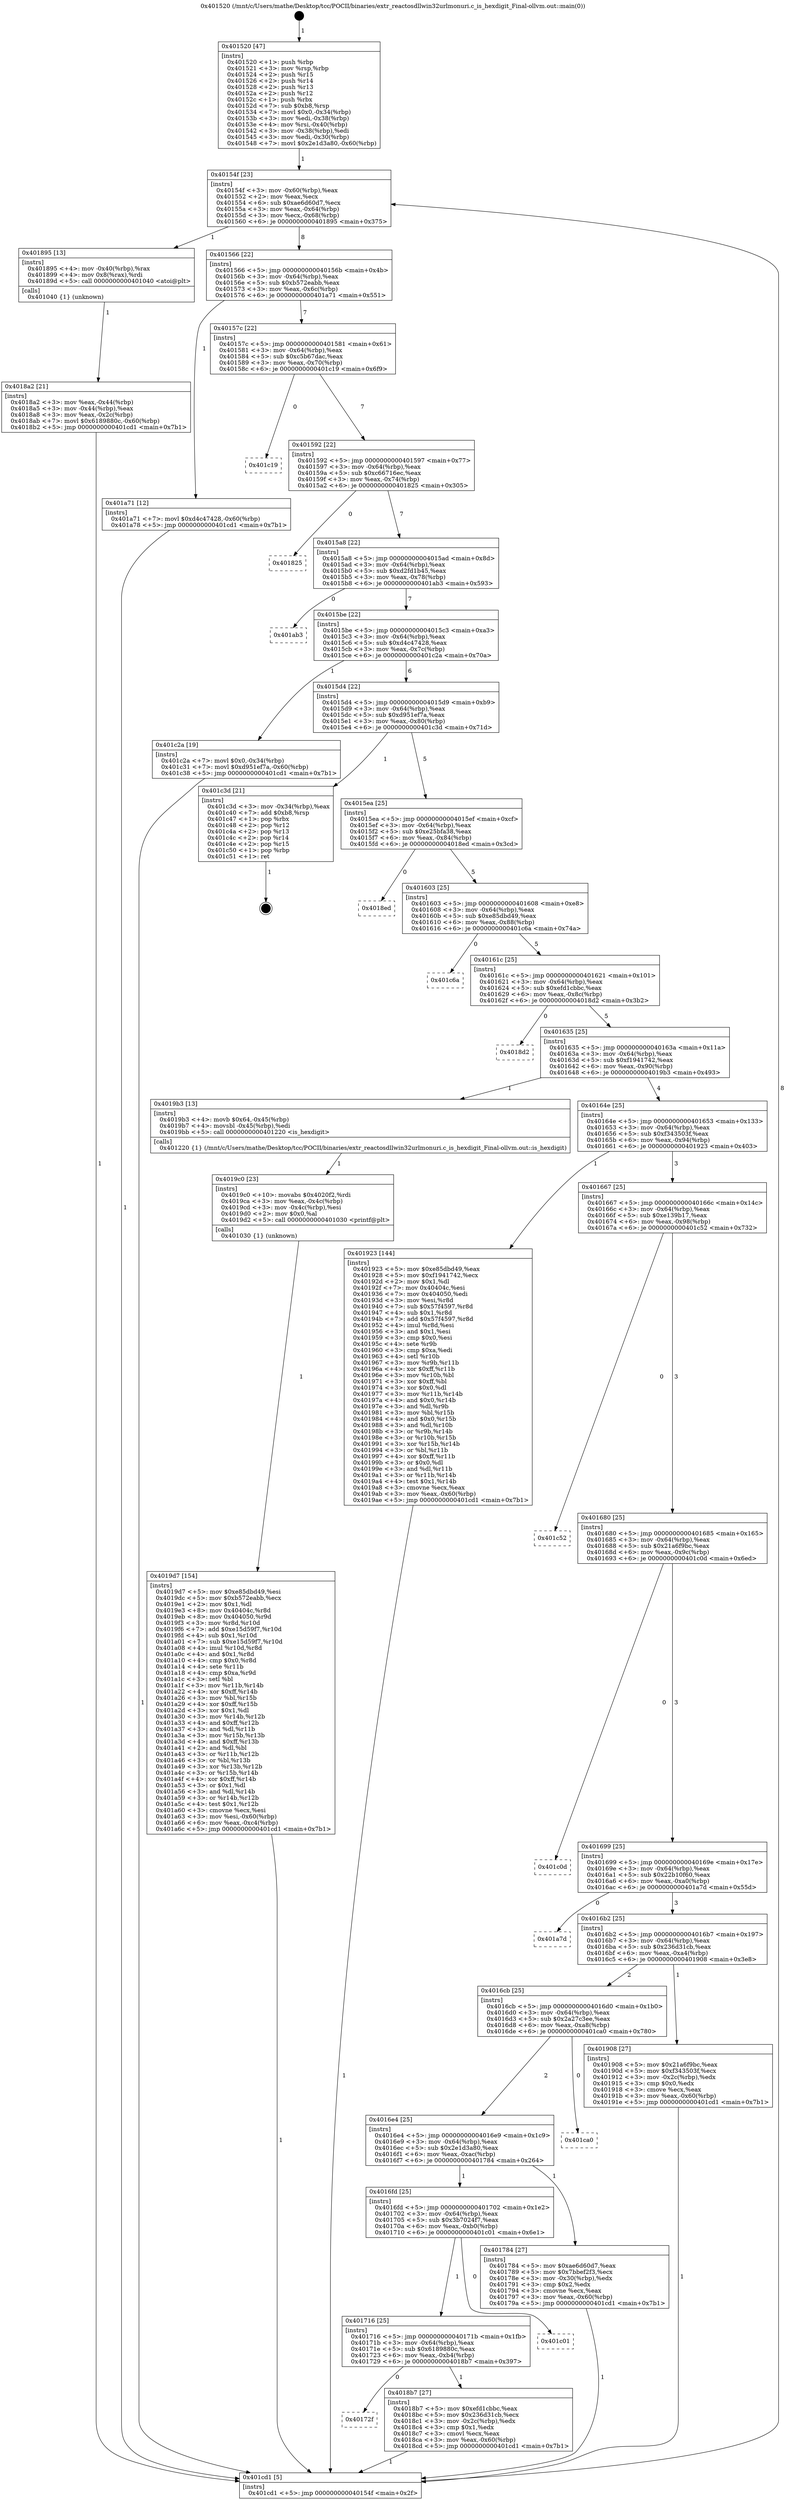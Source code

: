 digraph "0x401520" {
  label = "0x401520 (/mnt/c/Users/mathe/Desktop/tcc/POCII/binaries/extr_reactosdllwin32urlmonuri.c_is_hexdigit_Final-ollvm.out::main(0))"
  labelloc = "t"
  node[shape=record]

  Entry [label="",width=0.3,height=0.3,shape=circle,fillcolor=black,style=filled]
  "0x40154f" [label="{
     0x40154f [23]\l
     | [instrs]\l
     &nbsp;&nbsp;0x40154f \<+3\>: mov -0x60(%rbp),%eax\l
     &nbsp;&nbsp;0x401552 \<+2\>: mov %eax,%ecx\l
     &nbsp;&nbsp;0x401554 \<+6\>: sub $0xae6d60d7,%ecx\l
     &nbsp;&nbsp;0x40155a \<+3\>: mov %eax,-0x64(%rbp)\l
     &nbsp;&nbsp;0x40155d \<+3\>: mov %ecx,-0x68(%rbp)\l
     &nbsp;&nbsp;0x401560 \<+6\>: je 0000000000401895 \<main+0x375\>\l
  }"]
  "0x401895" [label="{
     0x401895 [13]\l
     | [instrs]\l
     &nbsp;&nbsp;0x401895 \<+4\>: mov -0x40(%rbp),%rax\l
     &nbsp;&nbsp;0x401899 \<+4\>: mov 0x8(%rax),%rdi\l
     &nbsp;&nbsp;0x40189d \<+5\>: call 0000000000401040 \<atoi@plt\>\l
     | [calls]\l
     &nbsp;&nbsp;0x401040 \{1\} (unknown)\l
  }"]
  "0x401566" [label="{
     0x401566 [22]\l
     | [instrs]\l
     &nbsp;&nbsp;0x401566 \<+5\>: jmp 000000000040156b \<main+0x4b\>\l
     &nbsp;&nbsp;0x40156b \<+3\>: mov -0x64(%rbp),%eax\l
     &nbsp;&nbsp;0x40156e \<+5\>: sub $0xb572eabb,%eax\l
     &nbsp;&nbsp;0x401573 \<+3\>: mov %eax,-0x6c(%rbp)\l
     &nbsp;&nbsp;0x401576 \<+6\>: je 0000000000401a71 \<main+0x551\>\l
  }"]
  Exit [label="",width=0.3,height=0.3,shape=circle,fillcolor=black,style=filled,peripheries=2]
  "0x401a71" [label="{
     0x401a71 [12]\l
     | [instrs]\l
     &nbsp;&nbsp;0x401a71 \<+7\>: movl $0xd4c47428,-0x60(%rbp)\l
     &nbsp;&nbsp;0x401a78 \<+5\>: jmp 0000000000401cd1 \<main+0x7b1\>\l
  }"]
  "0x40157c" [label="{
     0x40157c [22]\l
     | [instrs]\l
     &nbsp;&nbsp;0x40157c \<+5\>: jmp 0000000000401581 \<main+0x61\>\l
     &nbsp;&nbsp;0x401581 \<+3\>: mov -0x64(%rbp),%eax\l
     &nbsp;&nbsp;0x401584 \<+5\>: sub $0xc5b67dac,%eax\l
     &nbsp;&nbsp;0x401589 \<+3\>: mov %eax,-0x70(%rbp)\l
     &nbsp;&nbsp;0x40158c \<+6\>: je 0000000000401c19 \<main+0x6f9\>\l
  }"]
  "0x4019d7" [label="{
     0x4019d7 [154]\l
     | [instrs]\l
     &nbsp;&nbsp;0x4019d7 \<+5\>: mov $0xe85dbd49,%esi\l
     &nbsp;&nbsp;0x4019dc \<+5\>: mov $0xb572eabb,%ecx\l
     &nbsp;&nbsp;0x4019e1 \<+2\>: mov $0x1,%dl\l
     &nbsp;&nbsp;0x4019e3 \<+8\>: mov 0x40404c,%r8d\l
     &nbsp;&nbsp;0x4019eb \<+8\>: mov 0x404050,%r9d\l
     &nbsp;&nbsp;0x4019f3 \<+3\>: mov %r8d,%r10d\l
     &nbsp;&nbsp;0x4019f6 \<+7\>: add $0xe15d59f7,%r10d\l
     &nbsp;&nbsp;0x4019fd \<+4\>: sub $0x1,%r10d\l
     &nbsp;&nbsp;0x401a01 \<+7\>: sub $0xe15d59f7,%r10d\l
     &nbsp;&nbsp;0x401a08 \<+4\>: imul %r10d,%r8d\l
     &nbsp;&nbsp;0x401a0c \<+4\>: and $0x1,%r8d\l
     &nbsp;&nbsp;0x401a10 \<+4\>: cmp $0x0,%r8d\l
     &nbsp;&nbsp;0x401a14 \<+4\>: sete %r11b\l
     &nbsp;&nbsp;0x401a18 \<+4\>: cmp $0xa,%r9d\l
     &nbsp;&nbsp;0x401a1c \<+3\>: setl %bl\l
     &nbsp;&nbsp;0x401a1f \<+3\>: mov %r11b,%r14b\l
     &nbsp;&nbsp;0x401a22 \<+4\>: xor $0xff,%r14b\l
     &nbsp;&nbsp;0x401a26 \<+3\>: mov %bl,%r15b\l
     &nbsp;&nbsp;0x401a29 \<+4\>: xor $0xff,%r15b\l
     &nbsp;&nbsp;0x401a2d \<+3\>: xor $0x1,%dl\l
     &nbsp;&nbsp;0x401a30 \<+3\>: mov %r14b,%r12b\l
     &nbsp;&nbsp;0x401a33 \<+4\>: and $0xff,%r12b\l
     &nbsp;&nbsp;0x401a37 \<+3\>: and %dl,%r11b\l
     &nbsp;&nbsp;0x401a3a \<+3\>: mov %r15b,%r13b\l
     &nbsp;&nbsp;0x401a3d \<+4\>: and $0xff,%r13b\l
     &nbsp;&nbsp;0x401a41 \<+2\>: and %dl,%bl\l
     &nbsp;&nbsp;0x401a43 \<+3\>: or %r11b,%r12b\l
     &nbsp;&nbsp;0x401a46 \<+3\>: or %bl,%r13b\l
     &nbsp;&nbsp;0x401a49 \<+3\>: xor %r13b,%r12b\l
     &nbsp;&nbsp;0x401a4c \<+3\>: or %r15b,%r14b\l
     &nbsp;&nbsp;0x401a4f \<+4\>: xor $0xff,%r14b\l
     &nbsp;&nbsp;0x401a53 \<+3\>: or $0x1,%dl\l
     &nbsp;&nbsp;0x401a56 \<+3\>: and %dl,%r14b\l
     &nbsp;&nbsp;0x401a59 \<+3\>: or %r14b,%r12b\l
     &nbsp;&nbsp;0x401a5c \<+4\>: test $0x1,%r12b\l
     &nbsp;&nbsp;0x401a60 \<+3\>: cmovne %ecx,%esi\l
     &nbsp;&nbsp;0x401a63 \<+3\>: mov %esi,-0x60(%rbp)\l
     &nbsp;&nbsp;0x401a66 \<+6\>: mov %eax,-0xc4(%rbp)\l
     &nbsp;&nbsp;0x401a6c \<+5\>: jmp 0000000000401cd1 \<main+0x7b1\>\l
  }"]
  "0x401c19" [label="{
     0x401c19\l
  }", style=dashed]
  "0x401592" [label="{
     0x401592 [22]\l
     | [instrs]\l
     &nbsp;&nbsp;0x401592 \<+5\>: jmp 0000000000401597 \<main+0x77\>\l
     &nbsp;&nbsp;0x401597 \<+3\>: mov -0x64(%rbp),%eax\l
     &nbsp;&nbsp;0x40159a \<+5\>: sub $0xc66716ec,%eax\l
     &nbsp;&nbsp;0x40159f \<+3\>: mov %eax,-0x74(%rbp)\l
     &nbsp;&nbsp;0x4015a2 \<+6\>: je 0000000000401825 \<main+0x305\>\l
  }"]
  "0x4019c0" [label="{
     0x4019c0 [23]\l
     | [instrs]\l
     &nbsp;&nbsp;0x4019c0 \<+10\>: movabs $0x4020f2,%rdi\l
     &nbsp;&nbsp;0x4019ca \<+3\>: mov %eax,-0x4c(%rbp)\l
     &nbsp;&nbsp;0x4019cd \<+3\>: mov -0x4c(%rbp),%esi\l
     &nbsp;&nbsp;0x4019d0 \<+2\>: mov $0x0,%al\l
     &nbsp;&nbsp;0x4019d2 \<+5\>: call 0000000000401030 \<printf@plt\>\l
     | [calls]\l
     &nbsp;&nbsp;0x401030 \{1\} (unknown)\l
  }"]
  "0x401825" [label="{
     0x401825\l
  }", style=dashed]
  "0x4015a8" [label="{
     0x4015a8 [22]\l
     | [instrs]\l
     &nbsp;&nbsp;0x4015a8 \<+5\>: jmp 00000000004015ad \<main+0x8d\>\l
     &nbsp;&nbsp;0x4015ad \<+3\>: mov -0x64(%rbp),%eax\l
     &nbsp;&nbsp;0x4015b0 \<+5\>: sub $0xd2fd1b45,%eax\l
     &nbsp;&nbsp;0x4015b5 \<+3\>: mov %eax,-0x78(%rbp)\l
     &nbsp;&nbsp;0x4015b8 \<+6\>: je 0000000000401ab3 \<main+0x593\>\l
  }"]
  "0x40172f" [label="{
     0x40172f\l
  }", style=dashed]
  "0x401ab3" [label="{
     0x401ab3\l
  }", style=dashed]
  "0x4015be" [label="{
     0x4015be [22]\l
     | [instrs]\l
     &nbsp;&nbsp;0x4015be \<+5\>: jmp 00000000004015c3 \<main+0xa3\>\l
     &nbsp;&nbsp;0x4015c3 \<+3\>: mov -0x64(%rbp),%eax\l
     &nbsp;&nbsp;0x4015c6 \<+5\>: sub $0xd4c47428,%eax\l
     &nbsp;&nbsp;0x4015cb \<+3\>: mov %eax,-0x7c(%rbp)\l
     &nbsp;&nbsp;0x4015ce \<+6\>: je 0000000000401c2a \<main+0x70a\>\l
  }"]
  "0x4018b7" [label="{
     0x4018b7 [27]\l
     | [instrs]\l
     &nbsp;&nbsp;0x4018b7 \<+5\>: mov $0xefd1cbbc,%eax\l
     &nbsp;&nbsp;0x4018bc \<+5\>: mov $0x236d31cb,%ecx\l
     &nbsp;&nbsp;0x4018c1 \<+3\>: mov -0x2c(%rbp),%edx\l
     &nbsp;&nbsp;0x4018c4 \<+3\>: cmp $0x1,%edx\l
     &nbsp;&nbsp;0x4018c7 \<+3\>: cmovl %ecx,%eax\l
     &nbsp;&nbsp;0x4018ca \<+3\>: mov %eax,-0x60(%rbp)\l
     &nbsp;&nbsp;0x4018cd \<+5\>: jmp 0000000000401cd1 \<main+0x7b1\>\l
  }"]
  "0x401c2a" [label="{
     0x401c2a [19]\l
     | [instrs]\l
     &nbsp;&nbsp;0x401c2a \<+7\>: movl $0x0,-0x34(%rbp)\l
     &nbsp;&nbsp;0x401c31 \<+7\>: movl $0xd951ef7a,-0x60(%rbp)\l
     &nbsp;&nbsp;0x401c38 \<+5\>: jmp 0000000000401cd1 \<main+0x7b1\>\l
  }"]
  "0x4015d4" [label="{
     0x4015d4 [22]\l
     | [instrs]\l
     &nbsp;&nbsp;0x4015d4 \<+5\>: jmp 00000000004015d9 \<main+0xb9\>\l
     &nbsp;&nbsp;0x4015d9 \<+3\>: mov -0x64(%rbp),%eax\l
     &nbsp;&nbsp;0x4015dc \<+5\>: sub $0xd951ef7a,%eax\l
     &nbsp;&nbsp;0x4015e1 \<+3\>: mov %eax,-0x80(%rbp)\l
     &nbsp;&nbsp;0x4015e4 \<+6\>: je 0000000000401c3d \<main+0x71d\>\l
  }"]
  "0x401716" [label="{
     0x401716 [25]\l
     | [instrs]\l
     &nbsp;&nbsp;0x401716 \<+5\>: jmp 000000000040171b \<main+0x1fb\>\l
     &nbsp;&nbsp;0x40171b \<+3\>: mov -0x64(%rbp),%eax\l
     &nbsp;&nbsp;0x40171e \<+5\>: sub $0x6189880c,%eax\l
     &nbsp;&nbsp;0x401723 \<+6\>: mov %eax,-0xb4(%rbp)\l
     &nbsp;&nbsp;0x401729 \<+6\>: je 00000000004018b7 \<main+0x397\>\l
  }"]
  "0x401c3d" [label="{
     0x401c3d [21]\l
     | [instrs]\l
     &nbsp;&nbsp;0x401c3d \<+3\>: mov -0x34(%rbp),%eax\l
     &nbsp;&nbsp;0x401c40 \<+7\>: add $0xb8,%rsp\l
     &nbsp;&nbsp;0x401c47 \<+1\>: pop %rbx\l
     &nbsp;&nbsp;0x401c48 \<+2\>: pop %r12\l
     &nbsp;&nbsp;0x401c4a \<+2\>: pop %r13\l
     &nbsp;&nbsp;0x401c4c \<+2\>: pop %r14\l
     &nbsp;&nbsp;0x401c4e \<+2\>: pop %r15\l
     &nbsp;&nbsp;0x401c50 \<+1\>: pop %rbp\l
     &nbsp;&nbsp;0x401c51 \<+1\>: ret\l
  }"]
  "0x4015ea" [label="{
     0x4015ea [25]\l
     | [instrs]\l
     &nbsp;&nbsp;0x4015ea \<+5\>: jmp 00000000004015ef \<main+0xcf\>\l
     &nbsp;&nbsp;0x4015ef \<+3\>: mov -0x64(%rbp),%eax\l
     &nbsp;&nbsp;0x4015f2 \<+5\>: sub $0xe25bfa38,%eax\l
     &nbsp;&nbsp;0x4015f7 \<+6\>: mov %eax,-0x84(%rbp)\l
     &nbsp;&nbsp;0x4015fd \<+6\>: je 00000000004018ed \<main+0x3cd\>\l
  }"]
  "0x401c01" [label="{
     0x401c01\l
  }", style=dashed]
  "0x4018ed" [label="{
     0x4018ed\l
  }", style=dashed]
  "0x401603" [label="{
     0x401603 [25]\l
     | [instrs]\l
     &nbsp;&nbsp;0x401603 \<+5\>: jmp 0000000000401608 \<main+0xe8\>\l
     &nbsp;&nbsp;0x401608 \<+3\>: mov -0x64(%rbp),%eax\l
     &nbsp;&nbsp;0x40160b \<+5\>: sub $0xe85dbd49,%eax\l
     &nbsp;&nbsp;0x401610 \<+6\>: mov %eax,-0x88(%rbp)\l
     &nbsp;&nbsp;0x401616 \<+6\>: je 0000000000401c6a \<main+0x74a\>\l
  }"]
  "0x4018a2" [label="{
     0x4018a2 [21]\l
     | [instrs]\l
     &nbsp;&nbsp;0x4018a2 \<+3\>: mov %eax,-0x44(%rbp)\l
     &nbsp;&nbsp;0x4018a5 \<+3\>: mov -0x44(%rbp),%eax\l
     &nbsp;&nbsp;0x4018a8 \<+3\>: mov %eax,-0x2c(%rbp)\l
     &nbsp;&nbsp;0x4018ab \<+7\>: movl $0x6189880c,-0x60(%rbp)\l
     &nbsp;&nbsp;0x4018b2 \<+5\>: jmp 0000000000401cd1 \<main+0x7b1\>\l
  }"]
  "0x401c6a" [label="{
     0x401c6a\l
  }", style=dashed]
  "0x40161c" [label="{
     0x40161c [25]\l
     | [instrs]\l
     &nbsp;&nbsp;0x40161c \<+5\>: jmp 0000000000401621 \<main+0x101\>\l
     &nbsp;&nbsp;0x401621 \<+3\>: mov -0x64(%rbp),%eax\l
     &nbsp;&nbsp;0x401624 \<+5\>: sub $0xefd1cbbc,%eax\l
     &nbsp;&nbsp;0x401629 \<+6\>: mov %eax,-0x8c(%rbp)\l
     &nbsp;&nbsp;0x40162f \<+6\>: je 00000000004018d2 \<main+0x3b2\>\l
  }"]
  "0x401520" [label="{
     0x401520 [47]\l
     | [instrs]\l
     &nbsp;&nbsp;0x401520 \<+1\>: push %rbp\l
     &nbsp;&nbsp;0x401521 \<+3\>: mov %rsp,%rbp\l
     &nbsp;&nbsp;0x401524 \<+2\>: push %r15\l
     &nbsp;&nbsp;0x401526 \<+2\>: push %r14\l
     &nbsp;&nbsp;0x401528 \<+2\>: push %r13\l
     &nbsp;&nbsp;0x40152a \<+2\>: push %r12\l
     &nbsp;&nbsp;0x40152c \<+1\>: push %rbx\l
     &nbsp;&nbsp;0x40152d \<+7\>: sub $0xb8,%rsp\l
     &nbsp;&nbsp;0x401534 \<+7\>: movl $0x0,-0x34(%rbp)\l
     &nbsp;&nbsp;0x40153b \<+3\>: mov %edi,-0x38(%rbp)\l
     &nbsp;&nbsp;0x40153e \<+4\>: mov %rsi,-0x40(%rbp)\l
     &nbsp;&nbsp;0x401542 \<+3\>: mov -0x38(%rbp),%edi\l
     &nbsp;&nbsp;0x401545 \<+3\>: mov %edi,-0x30(%rbp)\l
     &nbsp;&nbsp;0x401548 \<+7\>: movl $0x2e1d3a80,-0x60(%rbp)\l
  }"]
  "0x4018d2" [label="{
     0x4018d2\l
  }", style=dashed]
  "0x401635" [label="{
     0x401635 [25]\l
     | [instrs]\l
     &nbsp;&nbsp;0x401635 \<+5\>: jmp 000000000040163a \<main+0x11a\>\l
     &nbsp;&nbsp;0x40163a \<+3\>: mov -0x64(%rbp),%eax\l
     &nbsp;&nbsp;0x40163d \<+5\>: sub $0xf1941742,%eax\l
     &nbsp;&nbsp;0x401642 \<+6\>: mov %eax,-0x90(%rbp)\l
     &nbsp;&nbsp;0x401648 \<+6\>: je 00000000004019b3 \<main+0x493\>\l
  }"]
  "0x401cd1" [label="{
     0x401cd1 [5]\l
     | [instrs]\l
     &nbsp;&nbsp;0x401cd1 \<+5\>: jmp 000000000040154f \<main+0x2f\>\l
  }"]
  "0x4019b3" [label="{
     0x4019b3 [13]\l
     | [instrs]\l
     &nbsp;&nbsp;0x4019b3 \<+4\>: movb $0x64,-0x45(%rbp)\l
     &nbsp;&nbsp;0x4019b7 \<+4\>: movsbl -0x45(%rbp),%edi\l
     &nbsp;&nbsp;0x4019bb \<+5\>: call 0000000000401220 \<is_hexdigit\>\l
     | [calls]\l
     &nbsp;&nbsp;0x401220 \{1\} (/mnt/c/Users/mathe/Desktop/tcc/POCII/binaries/extr_reactosdllwin32urlmonuri.c_is_hexdigit_Final-ollvm.out::is_hexdigit)\l
  }"]
  "0x40164e" [label="{
     0x40164e [25]\l
     | [instrs]\l
     &nbsp;&nbsp;0x40164e \<+5\>: jmp 0000000000401653 \<main+0x133\>\l
     &nbsp;&nbsp;0x401653 \<+3\>: mov -0x64(%rbp),%eax\l
     &nbsp;&nbsp;0x401656 \<+5\>: sub $0xf343503f,%eax\l
     &nbsp;&nbsp;0x40165b \<+6\>: mov %eax,-0x94(%rbp)\l
     &nbsp;&nbsp;0x401661 \<+6\>: je 0000000000401923 \<main+0x403\>\l
  }"]
  "0x4016fd" [label="{
     0x4016fd [25]\l
     | [instrs]\l
     &nbsp;&nbsp;0x4016fd \<+5\>: jmp 0000000000401702 \<main+0x1e2\>\l
     &nbsp;&nbsp;0x401702 \<+3\>: mov -0x64(%rbp),%eax\l
     &nbsp;&nbsp;0x401705 \<+5\>: sub $0x3b7024f7,%eax\l
     &nbsp;&nbsp;0x40170a \<+6\>: mov %eax,-0xb0(%rbp)\l
     &nbsp;&nbsp;0x401710 \<+6\>: je 0000000000401c01 \<main+0x6e1\>\l
  }"]
  "0x401923" [label="{
     0x401923 [144]\l
     | [instrs]\l
     &nbsp;&nbsp;0x401923 \<+5\>: mov $0xe85dbd49,%eax\l
     &nbsp;&nbsp;0x401928 \<+5\>: mov $0xf1941742,%ecx\l
     &nbsp;&nbsp;0x40192d \<+2\>: mov $0x1,%dl\l
     &nbsp;&nbsp;0x40192f \<+7\>: mov 0x40404c,%esi\l
     &nbsp;&nbsp;0x401936 \<+7\>: mov 0x404050,%edi\l
     &nbsp;&nbsp;0x40193d \<+3\>: mov %esi,%r8d\l
     &nbsp;&nbsp;0x401940 \<+7\>: sub $0x57f4597,%r8d\l
     &nbsp;&nbsp;0x401947 \<+4\>: sub $0x1,%r8d\l
     &nbsp;&nbsp;0x40194b \<+7\>: add $0x57f4597,%r8d\l
     &nbsp;&nbsp;0x401952 \<+4\>: imul %r8d,%esi\l
     &nbsp;&nbsp;0x401956 \<+3\>: and $0x1,%esi\l
     &nbsp;&nbsp;0x401959 \<+3\>: cmp $0x0,%esi\l
     &nbsp;&nbsp;0x40195c \<+4\>: sete %r9b\l
     &nbsp;&nbsp;0x401960 \<+3\>: cmp $0xa,%edi\l
     &nbsp;&nbsp;0x401963 \<+4\>: setl %r10b\l
     &nbsp;&nbsp;0x401967 \<+3\>: mov %r9b,%r11b\l
     &nbsp;&nbsp;0x40196a \<+4\>: xor $0xff,%r11b\l
     &nbsp;&nbsp;0x40196e \<+3\>: mov %r10b,%bl\l
     &nbsp;&nbsp;0x401971 \<+3\>: xor $0xff,%bl\l
     &nbsp;&nbsp;0x401974 \<+3\>: xor $0x0,%dl\l
     &nbsp;&nbsp;0x401977 \<+3\>: mov %r11b,%r14b\l
     &nbsp;&nbsp;0x40197a \<+4\>: and $0x0,%r14b\l
     &nbsp;&nbsp;0x40197e \<+3\>: and %dl,%r9b\l
     &nbsp;&nbsp;0x401981 \<+3\>: mov %bl,%r15b\l
     &nbsp;&nbsp;0x401984 \<+4\>: and $0x0,%r15b\l
     &nbsp;&nbsp;0x401988 \<+3\>: and %dl,%r10b\l
     &nbsp;&nbsp;0x40198b \<+3\>: or %r9b,%r14b\l
     &nbsp;&nbsp;0x40198e \<+3\>: or %r10b,%r15b\l
     &nbsp;&nbsp;0x401991 \<+3\>: xor %r15b,%r14b\l
     &nbsp;&nbsp;0x401994 \<+3\>: or %bl,%r11b\l
     &nbsp;&nbsp;0x401997 \<+4\>: xor $0xff,%r11b\l
     &nbsp;&nbsp;0x40199b \<+3\>: or $0x0,%dl\l
     &nbsp;&nbsp;0x40199e \<+3\>: and %dl,%r11b\l
     &nbsp;&nbsp;0x4019a1 \<+3\>: or %r11b,%r14b\l
     &nbsp;&nbsp;0x4019a4 \<+4\>: test $0x1,%r14b\l
     &nbsp;&nbsp;0x4019a8 \<+3\>: cmovne %ecx,%eax\l
     &nbsp;&nbsp;0x4019ab \<+3\>: mov %eax,-0x60(%rbp)\l
     &nbsp;&nbsp;0x4019ae \<+5\>: jmp 0000000000401cd1 \<main+0x7b1\>\l
  }"]
  "0x401667" [label="{
     0x401667 [25]\l
     | [instrs]\l
     &nbsp;&nbsp;0x401667 \<+5\>: jmp 000000000040166c \<main+0x14c\>\l
     &nbsp;&nbsp;0x40166c \<+3\>: mov -0x64(%rbp),%eax\l
     &nbsp;&nbsp;0x40166f \<+5\>: sub $0xe139b17,%eax\l
     &nbsp;&nbsp;0x401674 \<+6\>: mov %eax,-0x98(%rbp)\l
     &nbsp;&nbsp;0x40167a \<+6\>: je 0000000000401c52 \<main+0x732\>\l
  }"]
  "0x401784" [label="{
     0x401784 [27]\l
     | [instrs]\l
     &nbsp;&nbsp;0x401784 \<+5\>: mov $0xae6d60d7,%eax\l
     &nbsp;&nbsp;0x401789 \<+5\>: mov $0x7bbef2f3,%ecx\l
     &nbsp;&nbsp;0x40178e \<+3\>: mov -0x30(%rbp),%edx\l
     &nbsp;&nbsp;0x401791 \<+3\>: cmp $0x2,%edx\l
     &nbsp;&nbsp;0x401794 \<+3\>: cmovne %ecx,%eax\l
     &nbsp;&nbsp;0x401797 \<+3\>: mov %eax,-0x60(%rbp)\l
     &nbsp;&nbsp;0x40179a \<+5\>: jmp 0000000000401cd1 \<main+0x7b1\>\l
  }"]
  "0x401c52" [label="{
     0x401c52\l
  }", style=dashed]
  "0x401680" [label="{
     0x401680 [25]\l
     | [instrs]\l
     &nbsp;&nbsp;0x401680 \<+5\>: jmp 0000000000401685 \<main+0x165\>\l
     &nbsp;&nbsp;0x401685 \<+3\>: mov -0x64(%rbp),%eax\l
     &nbsp;&nbsp;0x401688 \<+5\>: sub $0x21a6f9bc,%eax\l
     &nbsp;&nbsp;0x40168d \<+6\>: mov %eax,-0x9c(%rbp)\l
     &nbsp;&nbsp;0x401693 \<+6\>: je 0000000000401c0d \<main+0x6ed\>\l
  }"]
  "0x4016e4" [label="{
     0x4016e4 [25]\l
     | [instrs]\l
     &nbsp;&nbsp;0x4016e4 \<+5\>: jmp 00000000004016e9 \<main+0x1c9\>\l
     &nbsp;&nbsp;0x4016e9 \<+3\>: mov -0x64(%rbp),%eax\l
     &nbsp;&nbsp;0x4016ec \<+5\>: sub $0x2e1d3a80,%eax\l
     &nbsp;&nbsp;0x4016f1 \<+6\>: mov %eax,-0xac(%rbp)\l
     &nbsp;&nbsp;0x4016f7 \<+6\>: je 0000000000401784 \<main+0x264\>\l
  }"]
  "0x401c0d" [label="{
     0x401c0d\l
  }", style=dashed]
  "0x401699" [label="{
     0x401699 [25]\l
     | [instrs]\l
     &nbsp;&nbsp;0x401699 \<+5\>: jmp 000000000040169e \<main+0x17e\>\l
     &nbsp;&nbsp;0x40169e \<+3\>: mov -0x64(%rbp),%eax\l
     &nbsp;&nbsp;0x4016a1 \<+5\>: sub $0x22b10f60,%eax\l
     &nbsp;&nbsp;0x4016a6 \<+6\>: mov %eax,-0xa0(%rbp)\l
     &nbsp;&nbsp;0x4016ac \<+6\>: je 0000000000401a7d \<main+0x55d\>\l
  }"]
  "0x401ca0" [label="{
     0x401ca0\l
  }", style=dashed]
  "0x401a7d" [label="{
     0x401a7d\l
  }", style=dashed]
  "0x4016b2" [label="{
     0x4016b2 [25]\l
     | [instrs]\l
     &nbsp;&nbsp;0x4016b2 \<+5\>: jmp 00000000004016b7 \<main+0x197\>\l
     &nbsp;&nbsp;0x4016b7 \<+3\>: mov -0x64(%rbp),%eax\l
     &nbsp;&nbsp;0x4016ba \<+5\>: sub $0x236d31cb,%eax\l
     &nbsp;&nbsp;0x4016bf \<+6\>: mov %eax,-0xa4(%rbp)\l
     &nbsp;&nbsp;0x4016c5 \<+6\>: je 0000000000401908 \<main+0x3e8\>\l
  }"]
  "0x4016cb" [label="{
     0x4016cb [25]\l
     | [instrs]\l
     &nbsp;&nbsp;0x4016cb \<+5\>: jmp 00000000004016d0 \<main+0x1b0\>\l
     &nbsp;&nbsp;0x4016d0 \<+3\>: mov -0x64(%rbp),%eax\l
     &nbsp;&nbsp;0x4016d3 \<+5\>: sub $0x2a27c3ee,%eax\l
     &nbsp;&nbsp;0x4016d8 \<+6\>: mov %eax,-0xa8(%rbp)\l
     &nbsp;&nbsp;0x4016de \<+6\>: je 0000000000401ca0 \<main+0x780\>\l
  }"]
  "0x401908" [label="{
     0x401908 [27]\l
     | [instrs]\l
     &nbsp;&nbsp;0x401908 \<+5\>: mov $0x21a6f9bc,%eax\l
     &nbsp;&nbsp;0x40190d \<+5\>: mov $0xf343503f,%ecx\l
     &nbsp;&nbsp;0x401912 \<+3\>: mov -0x2c(%rbp),%edx\l
     &nbsp;&nbsp;0x401915 \<+3\>: cmp $0x0,%edx\l
     &nbsp;&nbsp;0x401918 \<+3\>: cmove %ecx,%eax\l
     &nbsp;&nbsp;0x40191b \<+3\>: mov %eax,-0x60(%rbp)\l
     &nbsp;&nbsp;0x40191e \<+5\>: jmp 0000000000401cd1 \<main+0x7b1\>\l
  }"]
  Entry -> "0x401520" [label=" 1"]
  "0x40154f" -> "0x401895" [label=" 1"]
  "0x40154f" -> "0x401566" [label=" 8"]
  "0x401c3d" -> Exit [label=" 1"]
  "0x401566" -> "0x401a71" [label=" 1"]
  "0x401566" -> "0x40157c" [label=" 7"]
  "0x401c2a" -> "0x401cd1" [label=" 1"]
  "0x40157c" -> "0x401c19" [label=" 0"]
  "0x40157c" -> "0x401592" [label=" 7"]
  "0x401a71" -> "0x401cd1" [label=" 1"]
  "0x401592" -> "0x401825" [label=" 0"]
  "0x401592" -> "0x4015a8" [label=" 7"]
  "0x4019d7" -> "0x401cd1" [label=" 1"]
  "0x4015a8" -> "0x401ab3" [label=" 0"]
  "0x4015a8" -> "0x4015be" [label=" 7"]
  "0x4019c0" -> "0x4019d7" [label=" 1"]
  "0x4015be" -> "0x401c2a" [label=" 1"]
  "0x4015be" -> "0x4015d4" [label=" 6"]
  "0x4019b3" -> "0x4019c0" [label=" 1"]
  "0x4015d4" -> "0x401c3d" [label=" 1"]
  "0x4015d4" -> "0x4015ea" [label=" 5"]
  "0x401908" -> "0x401cd1" [label=" 1"]
  "0x4015ea" -> "0x4018ed" [label=" 0"]
  "0x4015ea" -> "0x401603" [label=" 5"]
  "0x4018b7" -> "0x401cd1" [label=" 1"]
  "0x401603" -> "0x401c6a" [label=" 0"]
  "0x401603" -> "0x40161c" [label=" 5"]
  "0x401716" -> "0x4018b7" [label=" 1"]
  "0x40161c" -> "0x4018d2" [label=" 0"]
  "0x40161c" -> "0x401635" [label=" 5"]
  "0x401923" -> "0x401cd1" [label=" 1"]
  "0x401635" -> "0x4019b3" [label=" 1"]
  "0x401635" -> "0x40164e" [label=" 4"]
  "0x4016fd" -> "0x401716" [label=" 1"]
  "0x40164e" -> "0x401923" [label=" 1"]
  "0x40164e" -> "0x401667" [label=" 3"]
  "0x4016fd" -> "0x401c01" [label=" 0"]
  "0x401667" -> "0x401c52" [label=" 0"]
  "0x401667" -> "0x401680" [label=" 3"]
  "0x401716" -> "0x40172f" [label=" 0"]
  "0x401680" -> "0x401c0d" [label=" 0"]
  "0x401680" -> "0x401699" [label=" 3"]
  "0x401895" -> "0x4018a2" [label=" 1"]
  "0x401699" -> "0x401a7d" [label=" 0"]
  "0x401699" -> "0x4016b2" [label=" 3"]
  "0x401cd1" -> "0x40154f" [label=" 8"]
  "0x4016b2" -> "0x401908" [label=" 1"]
  "0x4016b2" -> "0x4016cb" [label=" 2"]
  "0x401520" -> "0x40154f" [label=" 1"]
  "0x4016cb" -> "0x401ca0" [label=" 0"]
  "0x4016cb" -> "0x4016e4" [label=" 2"]
  "0x4018a2" -> "0x401cd1" [label=" 1"]
  "0x4016e4" -> "0x401784" [label=" 1"]
  "0x4016e4" -> "0x4016fd" [label=" 1"]
  "0x401784" -> "0x401cd1" [label=" 1"]
}
